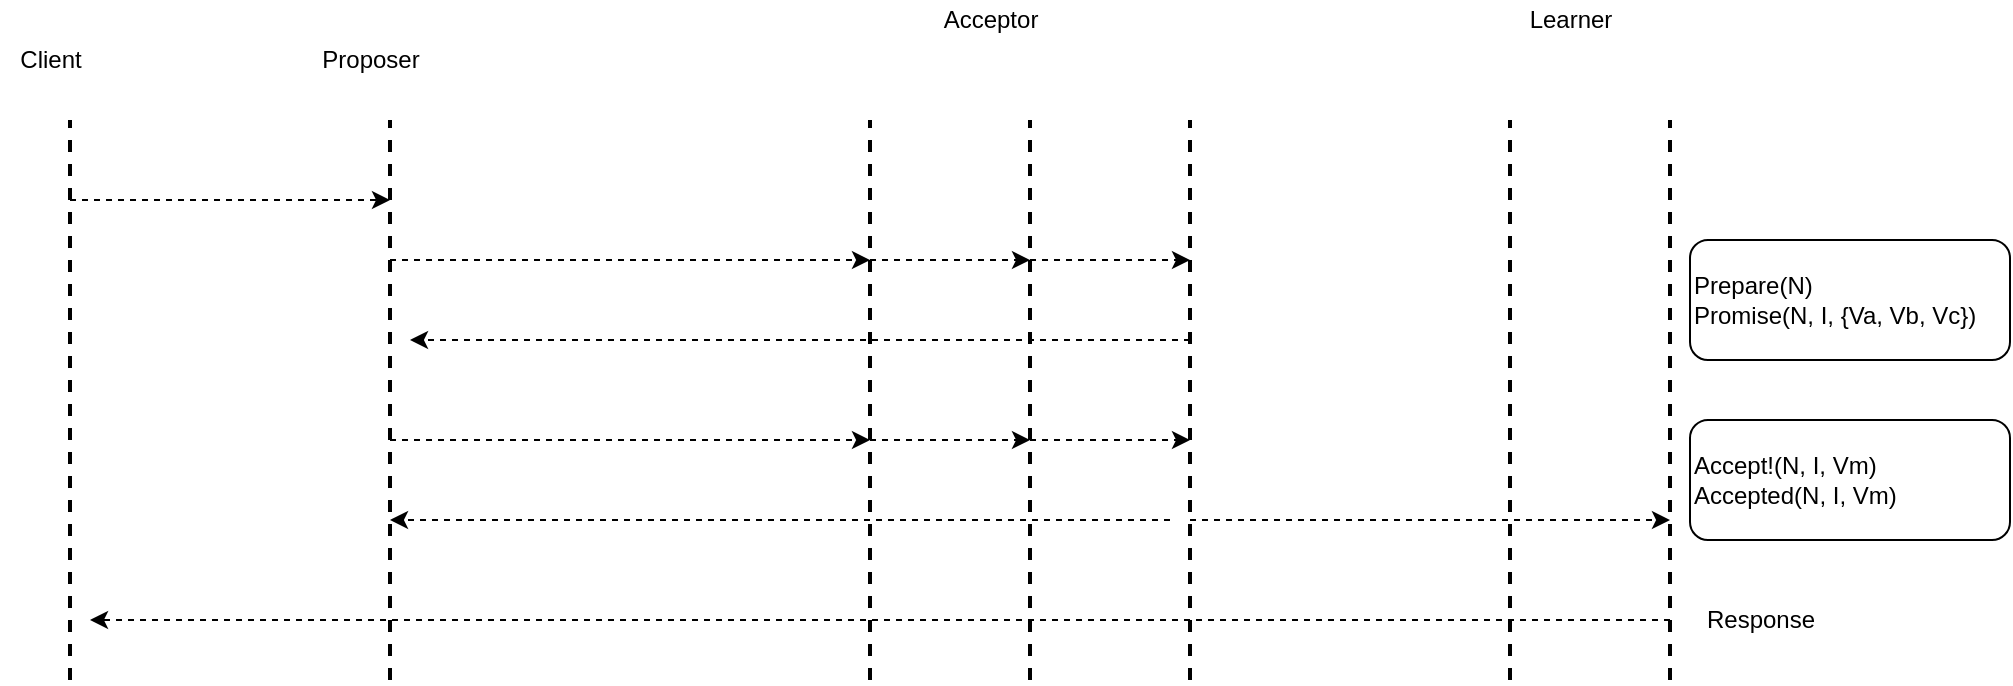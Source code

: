 <mxfile version="14.6.13" type="device"><diagram id="Eu7LocGOssUcwv33iVUJ" name="第 1 页"><mxGraphModel dx="946" dy="623" grid="1" gridSize="10" guides="1" tooltips="1" connect="1" arrows="1" fold="1" page="1" pageScale="1" pageWidth="827" pageHeight="1169" math="0" shadow="0"><root><mxCell id="0"/><mxCell id="1" parent="0"/><mxCell id="COaVY5sRicGn-uiAHHWd-1" value="" style="endArrow=none;dashed=1;html=1;strokeWidth=2;" parent="1" edge="1"><mxGeometry width="50" height="50" relative="1" as="geometry"><mxPoint x="240" y="480" as="sourcePoint"/><mxPoint x="240" y="200" as="targetPoint"/></mxGeometry></mxCell><mxCell id="COaVY5sRicGn-uiAHHWd-2" value="" style="endArrow=none;dashed=1;html=1;strokeWidth=2;" parent="1" edge="1"><mxGeometry width="50" height="50" relative="1" as="geometry"><mxPoint x="400" y="480" as="sourcePoint"/><mxPoint x="400" y="200" as="targetPoint"/></mxGeometry></mxCell><mxCell id="COaVY5sRicGn-uiAHHWd-3" value="" style="endArrow=none;dashed=1;html=1;strokeWidth=2;" parent="1" edge="1"><mxGeometry width="50" height="50" relative="1" as="geometry"><mxPoint x="640" y="480" as="sourcePoint"/><mxPoint x="640" y="200" as="targetPoint"/></mxGeometry></mxCell><mxCell id="COaVY5sRicGn-uiAHHWd-4" value="" style="endArrow=none;dashed=1;html=1;strokeWidth=2;" parent="1" edge="1"><mxGeometry width="50" height="50" relative="1" as="geometry"><mxPoint x="720" y="480" as="sourcePoint"/><mxPoint x="720" y="200" as="targetPoint"/></mxGeometry></mxCell><mxCell id="COaVY5sRicGn-uiAHHWd-5" value="" style="endArrow=none;dashed=1;html=1;strokeWidth=2;" parent="1" edge="1"><mxGeometry width="50" height="50" relative="1" as="geometry"><mxPoint x="800" y="480" as="sourcePoint"/><mxPoint x="800" y="200" as="targetPoint"/></mxGeometry></mxCell><mxCell id="COaVY5sRicGn-uiAHHWd-6" value="" style="endArrow=none;dashed=1;html=1;strokeWidth=2;" parent="1" edge="1"><mxGeometry width="50" height="50" relative="1" as="geometry"><mxPoint x="960" y="480" as="sourcePoint"/><mxPoint x="960" y="200" as="targetPoint"/></mxGeometry></mxCell><mxCell id="COaVY5sRicGn-uiAHHWd-7" value="" style="endArrow=none;dashed=1;html=1;strokeWidth=2;" parent="1" edge="1"><mxGeometry width="50" height="50" relative="1" as="geometry"><mxPoint x="1040" y="480" as="sourcePoint"/><mxPoint x="1040" y="200" as="targetPoint"/></mxGeometry></mxCell><mxCell id="COaVY5sRicGn-uiAHHWd-8" value="" style="endArrow=classic;html=1;dashed=1;" parent="1" edge="1"><mxGeometry width="50" height="50" relative="1" as="geometry"><mxPoint x="240" y="240" as="sourcePoint"/><mxPoint x="400" y="240" as="targetPoint"/></mxGeometry></mxCell><mxCell id="COaVY5sRicGn-uiAHHWd-9" value="" style="endArrow=classic;html=1;dashed=1;" parent="1" edge="1"><mxGeometry width="50" height="50" relative="1" as="geometry"><mxPoint x="400" y="270" as="sourcePoint"/><mxPoint x="640" y="270" as="targetPoint"/></mxGeometry></mxCell><mxCell id="COaVY5sRicGn-uiAHHWd-10" value="" style="endArrow=classic;html=1;dashed=1;" parent="1" edge="1"><mxGeometry width="50" height="50" relative="1" as="geometry"><mxPoint x="640" y="270" as="sourcePoint"/><mxPoint x="720" y="270" as="targetPoint"/><Array as="points"><mxPoint x="680" y="270"/></Array></mxGeometry></mxCell><mxCell id="COaVY5sRicGn-uiAHHWd-11" value="" style="endArrow=classic;html=1;dashed=1;" parent="1" edge="1"><mxGeometry width="50" height="50" relative="1" as="geometry"><mxPoint x="720" y="270" as="sourcePoint"/><mxPoint x="800" y="270" as="targetPoint"/><Array as="points"><mxPoint x="760" y="270"/></Array></mxGeometry></mxCell><mxCell id="COaVY5sRicGn-uiAHHWd-12" value="" style="endArrow=classic;html=1;dashed=1;" parent="1" edge="1"><mxGeometry width="50" height="50" relative="1" as="geometry"><mxPoint x="800" y="310" as="sourcePoint"/><mxPoint x="410" y="310" as="targetPoint"/></mxGeometry></mxCell><mxCell id="COaVY5sRicGn-uiAHHWd-13" value="Prepare(N)&lt;br&gt;Promise(N, I, {Va, Vb, Vc})" style="rounded=1;whiteSpace=wrap;html=1;align=left;" parent="1" vertex="1"><mxGeometry x="1050" y="260" width="160" height="60" as="geometry"/></mxCell><mxCell id="COaVY5sRicGn-uiAHHWd-14" value="" style="endArrow=classic;html=1;dashed=1;" parent="1" edge="1"><mxGeometry width="50" height="50" relative="1" as="geometry"><mxPoint x="400" y="360" as="sourcePoint"/><mxPoint x="640" y="360" as="targetPoint"/></mxGeometry></mxCell><mxCell id="COaVY5sRicGn-uiAHHWd-15" value="" style="endArrow=classic;html=1;dashed=1;" parent="1" edge="1"><mxGeometry width="50" height="50" relative="1" as="geometry"><mxPoint x="640" y="360" as="sourcePoint"/><mxPoint x="720" y="360" as="targetPoint"/><Array as="points"><mxPoint x="680" y="360"/></Array></mxGeometry></mxCell><mxCell id="COaVY5sRicGn-uiAHHWd-16" value="" style="endArrow=classic;html=1;dashed=1;" parent="1" edge="1"><mxGeometry width="50" height="50" relative="1" as="geometry"><mxPoint x="720" y="360" as="sourcePoint"/><mxPoint x="800" y="360" as="targetPoint"/><Array as="points"><mxPoint x="760" y="360"/></Array></mxGeometry></mxCell><mxCell id="COaVY5sRicGn-uiAHHWd-17" value="" style="endArrow=classic;html=1;dashed=1;" parent="1" edge="1"><mxGeometry width="50" height="50" relative="1" as="geometry"><mxPoint x="790" y="400" as="sourcePoint"/><mxPoint x="400" y="400" as="targetPoint"/></mxGeometry></mxCell><mxCell id="COaVY5sRicGn-uiAHHWd-18" value="" style="endArrow=classic;html=1;dashed=1;" parent="1" edge="1"><mxGeometry width="50" height="50" relative="1" as="geometry"><mxPoint x="800" y="400" as="sourcePoint"/><mxPoint x="1040" y="400" as="targetPoint"/></mxGeometry></mxCell><mxCell id="COaVY5sRicGn-uiAHHWd-19" value="Accept!(N, I, Vm)&lt;br&gt;Accepted(N, I, Vm)" style="rounded=1;whiteSpace=wrap;html=1;align=left;" parent="1" vertex="1"><mxGeometry x="1050" y="350" width="160" height="60" as="geometry"/></mxCell><mxCell id="COaVY5sRicGn-uiAHHWd-20" value="" style="endArrow=classic;html=1;dashed=1;" parent="1" edge="1"><mxGeometry width="50" height="50" relative="1" as="geometry"><mxPoint x="1040" y="450" as="sourcePoint"/><mxPoint x="250" y="450" as="targetPoint"/></mxGeometry></mxCell><mxCell id="COaVY5sRicGn-uiAHHWd-21" value="Response" style="text;html=1;align=center;verticalAlign=middle;resizable=0;points=[];autosize=1;strokeColor=none;" parent="1" vertex="1"><mxGeometry x="1050" y="440" width="70" height="20" as="geometry"/></mxCell><mxCell id="xs7dFxNjXs9kASOy6rcJ-1" value="Client" style="text;html=1;align=center;verticalAlign=middle;resizable=0;points=[];autosize=1;strokeColor=none;" vertex="1" parent="1"><mxGeometry x="205" y="160" width="50" height="20" as="geometry"/></mxCell><mxCell id="xs7dFxNjXs9kASOy6rcJ-2" value="Proposer" style="text;html=1;align=center;verticalAlign=middle;resizable=0;points=[];autosize=1;strokeColor=none;" vertex="1" parent="1"><mxGeometry x="360" y="160" width="60" height="20" as="geometry"/></mxCell><mxCell id="xs7dFxNjXs9kASOy6rcJ-3" value="Acceptor" style="text;html=1;align=center;verticalAlign=middle;resizable=0;points=[];autosize=1;strokeColor=none;" vertex="1" parent="1"><mxGeometry x="670" y="140" width="60" height="20" as="geometry"/></mxCell><mxCell id="xs7dFxNjXs9kASOy6rcJ-4" value="Learner" style="text;html=1;align=center;verticalAlign=middle;resizable=0;points=[];autosize=1;strokeColor=none;" vertex="1" parent="1"><mxGeometry x="960" y="140" width="60" height="20" as="geometry"/></mxCell></root></mxGraphModel></diagram></mxfile>